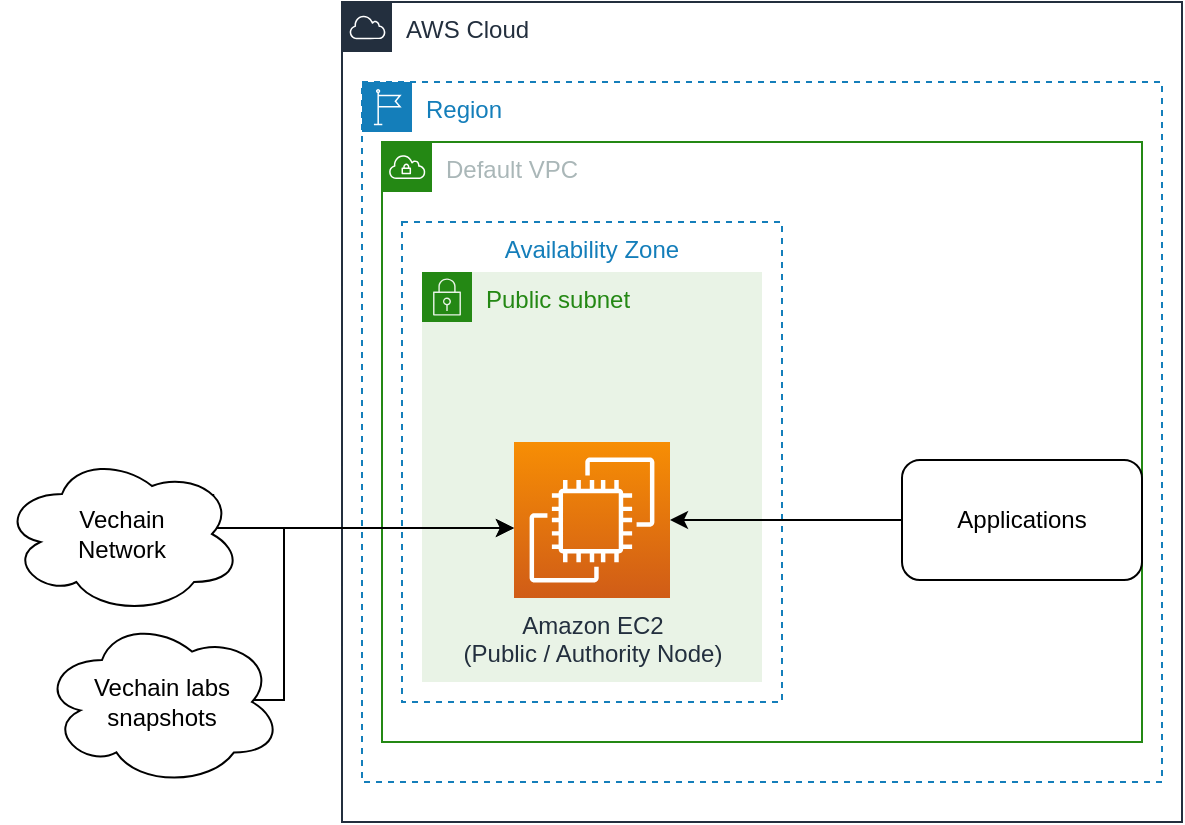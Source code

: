 <mxfile version="28.1.2" pages="3">
  <diagram name="PoC" id="fSXS_aCnG2fy4KnrYW53">
    <mxGraphModel dx="1234" dy="832" grid="1" gridSize="10" guides="1" tooltips="1" connect="1" arrows="1" fold="1" page="1" pageScale="1" pageWidth="1654" pageHeight="2336" math="0" shadow="0">
      <root>
        <mxCell id="vTrSM4ydlcIXEeYQLLQS-0" />
        <mxCell id="vTrSM4ydlcIXEeYQLLQS-1" parent="vTrSM4ydlcIXEeYQLLQS-0" />
        <mxCell id="vTrSM4ydlcIXEeYQLLQS-2" value="AWS Cloud" style="points=[[0,0],[0.25,0],[0.5,0],[0.75,0],[1,0],[1,0.25],[1,0.5],[1,0.75],[1,1],[0.75,1],[0.5,1],[0.25,1],[0,1],[0,0.75],[0,0.5],[0,0.25]];outlineConnect=0;gradientColor=none;html=1;whiteSpace=wrap;fontSize=12;fontStyle=0;container=1;pointerEvents=0;collapsible=0;recursiveResize=0;shape=mxgraph.aws4.group;grIcon=mxgraph.aws4.group_aws_cloud;strokeColor=#232F3E;fillColor=none;verticalAlign=top;align=left;spacingLeft=30;fontColor=#232F3E;dashed=0;" parent="vTrSM4ydlcIXEeYQLLQS-1" vertex="1">
          <mxGeometry x="270" y="230" width="420" height="410" as="geometry" />
        </mxCell>
        <mxCell id="vTrSM4ydlcIXEeYQLLQS-3" value="Region" style="points=[[0,0],[0.25,0],[0.5,0],[0.75,0],[1,0],[1,0.25],[1,0.5],[1,0.75],[1,1],[0.75,1],[0.5,1],[0.25,1],[0,1],[0,0.75],[0,0.5],[0,0.25]];outlineConnect=0;gradientColor=none;html=1;whiteSpace=wrap;fontSize=12;fontStyle=0;container=1;pointerEvents=0;collapsible=0;recursiveResize=0;shape=mxgraph.aws4.group;grIcon=mxgraph.aws4.group_region;strokeColor=#147EBA;fillColor=none;verticalAlign=top;align=left;spacingLeft=30;fontColor=#147EBA;dashed=1;" parent="vTrSM4ydlcIXEeYQLLQS-2" vertex="1">
          <mxGeometry x="10" y="40" width="400" height="350" as="geometry" />
        </mxCell>
        <mxCell id="vTrSM4ydlcIXEeYQLLQS-4" value="Default VPC" style="points=[[0,0],[0.25,0],[0.5,0],[0.75,0],[1,0],[1,0.25],[1,0.5],[1,0.75],[1,1],[0.75,1],[0.5,1],[0.25,1],[0,1],[0,0.75],[0,0.5],[0,0.25]];outlineConnect=0;gradientColor=none;html=1;whiteSpace=wrap;fontSize=12;fontStyle=0;container=1;pointerEvents=0;collapsible=0;recursiveResize=0;shape=mxgraph.aws4.group;grIcon=mxgraph.aws4.group_vpc;strokeColor=#248814;fillColor=none;verticalAlign=top;align=left;spacingLeft=30;fontColor=#AAB7B8;dashed=0;" parent="vTrSM4ydlcIXEeYQLLQS-3" vertex="1">
          <mxGeometry x="10" y="30" width="380" height="300" as="geometry" />
        </mxCell>
        <mxCell id="vTrSM4ydlcIXEeYQLLQS-5" value="Availability Zone" style="fillColor=none;strokeColor=#147EBA;dashed=1;verticalAlign=top;fontStyle=0;fontColor=#147EBA;" parent="vTrSM4ydlcIXEeYQLLQS-4" vertex="1">
          <mxGeometry x="10" y="40" width="190" height="240" as="geometry" />
        </mxCell>
        <mxCell id="vTrSM4ydlcIXEeYQLLQS-6" value="Public subnet" style="points=[[0,0],[0.25,0],[0.5,0],[0.75,0],[1,0],[1,0.25],[1,0.5],[1,0.75],[1,1],[0.75,1],[0.5,1],[0.25,1],[0,1],[0,0.75],[0,0.5],[0,0.25]];outlineConnect=0;gradientColor=none;html=1;whiteSpace=wrap;fontSize=12;fontStyle=0;container=0;pointerEvents=0;collapsible=0;recursiveResize=0;shape=mxgraph.aws4.group;grIcon=mxgraph.aws4.group_security_group;grStroke=0;strokeColor=#248814;fillColor=#E9F3E6;verticalAlign=top;align=left;spacingLeft=30;fontColor=#248814;dashed=0;" parent="vTrSM4ydlcIXEeYQLLQS-4" vertex="1">
          <mxGeometry x="20" y="65" width="170" height="205" as="geometry" />
        </mxCell>
        <mxCell id="vTrSM4ydlcIXEeYQLLQS-7" value="Amazon EC2&lt;br&gt;(Public / Authority Node)" style="sketch=0;points=[[0,0,0],[0.25,0,0],[0.5,0,0],[0.75,0,0],[1,0,0],[0,1,0],[0.25,1,0],[0.5,1,0],[0.75,1,0],[1,1,0],[0,0.25,0],[0,0.5,0],[0,0.75,0],[1,0.25,0],[1,0.5,0],[1,0.75,0]];outlineConnect=0;fontColor=#232F3E;gradientColor=#F78E04;gradientDirection=north;fillColor=#D05C17;strokeColor=#ffffff;dashed=0;verticalLabelPosition=bottom;verticalAlign=top;align=center;html=1;fontSize=12;fontStyle=0;aspect=fixed;shape=mxgraph.aws4.resourceIcon;resIcon=mxgraph.aws4.ec2;" parent="vTrSM4ydlcIXEeYQLLQS-4" vertex="1">
          <mxGeometry x="66" y="150" width="78" height="78" as="geometry" />
        </mxCell>
        <mxCell id="vTrSM4ydlcIXEeYQLLQS-20" value="Applications" style="rounded=1;whiteSpace=wrap;html=1;" parent="vTrSM4ydlcIXEeYQLLQS-4" vertex="1">
          <mxGeometry x="260" y="159" width="120" height="60" as="geometry" />
        </mxCell>
        <mxCell id="vTrSM4ydlcIXEeYQLLQS-19" style="edgeStyle=orthogonalEdgeStyle;rounded=0;orthogonalLoop=1;jettySize=auto;html=1;exitX=0;exitY=0.5;exitDx=0;exitDy=0;fontSize=18;fontColor=#FFFFFF;entryX=1;entryY=0.5;entryDx=0;entryDy=0;entryPerimeter=0;" parent="vTrSM4ydlcIXEeYQLLQS-4" source="vTrSM4ydlcIXEeYQLLQS-20" target="vTrSM4ydlcIXEeYQLLQS-7" edge="1">
          <mxGeometry relative="1" as="geometry">
            <Array as="points">
              <mxPoint x="240" y="189" />
              <mxPoint x="240" y="189" />
            </Array>
            <mxPoint x="388" y="189" as="targetPoint" />
          </mxGeometry>
        </mxCell>
        <mxCell id="vTrSM4ydlcIXEeYQLLQS-21" style="edgeStyle=orthogonalEdgeStyle;rounded=0;orthogonalLoop=1;jettySize=auto;html=1;exitX=0.88;exitY=0.25;exitDx=0;exitDy=0;exitPerimeter=0;fontSize=18;fontColor=#FFFFFF;" parent="vTrSM4ydlcIXEeYQLLQS-1" source="vTrSM4ydlcIXEeYQLLQS-24" target="vTrSM4ydlcIXEeYQLLQS-7" edge="1">
          <mxGeometry relative="1" as="geometry">
            <Array as="points">
              <mxPoint x="206" y="493" />
            </Array>
          </mxGeometry>
        </mxCell>
        <mxCell id="vTrSM4ydlcIXEeYQLLQS-24" value="Vechain&lt;br&gt;Network" style="ellipse;shape=cloud;whiteSpace=wrap;html=1;" parent="vTrSM4ydlcIXEeYQLLQS-1" vertex="1">
          <mxGeometry x="100" y="456" width="120" height="80" as="geometry" />
        </mxCell>
        <mxCell id="75OE3_FglafTVs6SNngz-4" style="edgeStyle=orthogonalEdgeStyle;rounded=0;orthogonalLoop=1;jettySize=auto;html=1;exitX=0.875;exitY=0.5;exitDx=0;exitDy=0;exitPerimeter=0;" edge="1" parent="vTrSM4ydlcIXEeYQLLQS-1">
          <mxGeometry relative="1" as="geometry">
            <mxPoint x="356" y="493" as="targetPoint" />
            <mxPoint x="225" y="579" as="sourcePoint" />
            <Array as="points">
              <mxPoint x="241" y="579" />
              <mxPoint x="241" y="493" />
            </Array>
          </mxGeometry>
        </mxCell>
        <mxCell id="75OE3_FglafTVs6SNngz-0" value="Vechain labs snapshots" style="ellipse;shape=cloud;whiteSpace=wrap;html=1;" vertex="1" parent="vTrSM4ydlcIXEeYQLLQS-1">
          <mxGeometry x="120" y="538" width="120" height="84" as="geometry" />
        </mxCell>
      </root>
    </mxGraphModel>
  </diagram>
  <diagram name="Small Production" id="vZe18tGGqd19In-fdr_9">
    <mxGraphModel dx="1306" dy="894" grid="1" gridSize="10" guides="1" tooltips="1" connect="1" arrows="1" fold="1" page="1" pageScale="1" pageWidth="1654" pageHeight="2336" math="0" shadow="0">
      <root>
        <mxCell id="0" />
        <mxCell id="1" parent="0" />
        <mxCell id="Ge5zIYiI3NynV6rTXDof-1" value="AWS Cloud" style="points=[[0,0],[0.25,0],[0.5,0],[0.75,0],[1,0],[1,0.25],[1,0.5],[1,0.75],[1,1],[0.75,1],[0.5,1],[0.25,1],[0,1],[0,0.75],[0,0.5],[0,0.25]];outlineConnect=0;gradientColor=none;html=1;whiteSpace=wrap;fontSize=12;fontStyle=0;container=1;pointerEvents=0;collapsible=0;recursiveResize=0;shape=mxgraph.aws4.group;grIcon=mxgraph.aws4.group_aws_cloud;strokeColor=#232F3E;fillColor=none;verticalAlign=top;align=left;spacingLeft=30;fontColor=#232F3E;dashed=0;" parent="1" vertex="1">
          <mxGeometry x="270" y="230" width="930" height="630" as="geometry" />
        </mxCell>
        <mxCell id="Ge5zIYiI3NynV6rTXDof-2" value="Region" style="points=[[0,0],[0.25,0],[0.5,0],[0.75,0],[1,0],[1,0.25],[1,0.5],[1,0.75],[1,1],[0.75,1],[0.5,1],[0.25,1],[0,1],[0,0.75],[0,0.5],[0,0.25]];outlineConnect=0;gradientColor=none;html=1;whiteSpace=wrap;fontSize=12;fontStyle=0;container=1;pointerEvents=0;collapsible=0;recursiveResize=0;shape=mxgraph.aws4.group;grIcon=mxgraph.aws4.group_region;strokeColor=#147EBA;fillColor=none;verticalAlign=top;align=left;spacingLeft=30;fontColor=#147EBA;dashed=1;" parent="Ge5zIYiI3NynV6rTXDof-1" vertex="1">
          <mxGeometry x="10" y="40" width="910" height="580" as="geometry" />
        </mxCell>
        <mxCell id="CVayiRELidXFEp9TWZML-1" value="Default VPC" style="points=[[0,0],[0.25,0],[0.5,0],[0.75,0],[1,0],[1,0.25],[1,0.5],[1,0.75],[1,1],[0.75,1],[0.5,1],[0.25,1],[0,1],[0,0.75],[0,0.5],[0,0.25]];outlineConnect=0;gradientColor=none;html=1;whiteSpace=wrap;fontSize=12;fontStyle=0;container=1;pointerEvents=0;collapsible=0;recursiveResize=0;shape=mxgraph.aws4.group;grIcon=mxgraph.aws4.group_vpc;strokeColor=#248814;fillColor=none;verticalAlign=top;align=left;spacingLeft=30;fontColor=#AAB7B8;dashed=0;" parent="Ge5zIYiI3NynV6rTXDof-2" vertex="1">
          <mxGeometry x="10" y="30" width="890" height="540" as="geometry" />
        </mxCell>
        <mxCell id="Ge5zIYiI3NynV6rTXDof-4" value="Availability Zone" style="fillColor=none;strokeColor=#147EBA;dashed=1;verticalAlign=top;fontStyle=0;fontColor=#147EBA;" parent="CVayiRELidXFEp9TWZML-1" vertex="1">
          <mxGeometry x="120" y="20" width="390" height="240" as="geometry" />
        </mxCell>
        <mxCell id="CVayiRELidXFEp9TWZML-2" value="Public subnet" style="points=[[0,0],[0.25,0],[0.5,0],[0.75,0],[1,0],[1,0.25],[1,0.5],[1,0.75],[1,1],[0.75,1],[0.5,1],[0.25,1],[0,1],[0,0.75],[0,0.5],[0,0.25]];outlineConnect=0;gradientColor=none;html=1;whiteSpace=wrap;fontSize=12;fontStyle=0;container=0;pointerEvents=0;collapsible=0;recursiveResize=0;shape=mxgraph.aws4.group;grIcon=mxgraph.aws4.group_security_group;grStroke=0;strokeColor=#248814;fillColor=#E9F3E6;verticalAlign=top;align=left;spacingLeft=30;fontColor=#248814;dashed=0;" parent="CVayiRELidXFEp9TWZML-1" vertex="1">
          <mxGeometry x="130" y="45" width="370" height="205" as="geometry" />
        </mxCell>
        <mxCell id="CVayiRELidXFEp9TWZML-5" value="Amazon EC2&lt;br&gt;(RPC Node 1)" style="sketch=0;points=[[0,0,0],[0.25,0,0],[0.5,0,0],[0.75,0,0],[1,0,0],[0,1,0],[0.25,1,0],[0.5,1,0],[0.75,1,0],[1,1,0],[0,0.25,0],[0,0.5,0],[0,0.75,0],[1,0.25,0],[1,0.5,0],[1,0.75,0]];outlineConnect=0;fontColor=#232F3E;gradientColor=#F78E04;gradientDirection=north;fillColor=#D05C17;strokeColor=#ffffff;dashed=0;verticalLabelPosition=bottom;verticalAlign=top;align=center;html=1;fontSize=12;fontStyle=0;aspect=fixed;shape=mxgraph.aws4.resourceIcon;resIcon=mxgraph.aws4.ec2;" parent="CVayiRELidXFEp9TWZML-1" vertex="1">
          <mxGeometry x="176" y="130" width="78" height="78" as="geometry" />
        </mxCell>
        <mxCell id="CVayiRELidXFEp9TWZML-9" value="Availability Zone" style="fillColor=none;strokeColor=#147EBA;dashed=1;verticalAlign=top;fontStyle=0;fontColor=#147EBA;" parent="CVayiRELidXFEp9TWZML-1" vertex="1">
          <mxGeometry x="120" y="300" width="390" height="200" as="geometry" />
        </mxCell>
        <mxCell id="CVayiRELidXFEp9TWZML-10" value="Public subnet" style="points=[[0,0],[0.25,0],[0.5,0],[0.75,0],[1,0],[1,0.25],[1,0.5],[1,0.75],[1,1],[0.75,1],[0.5,1],[0.25,1],[0,1],[0,0.75],[0,0.5],[0,0.25]];outlineConnect=0;gradientColor=none;html=1;whiteSpace=wrap;fontSize=12;fontStyle=0;container=1;pointerEvents=0;collapsible=0;recursiveResize=0;shape=mxgraph.aws4.group;grIcon=mxgraph.aws4.group_security_group;grStroke=0;strokeColor=#248814;fillColor=#E9F3E6;verticalAlign=top;align=left;spacingLeft=30;fontColor=#248814;dashed=0;" parent="CVayiRELidXFEp9TWZML-1" vertex="1">
          <mxGeometry x="130" y="320" width="370" height="170" as="geometry" />
        </mxCell>
        <mxCell id="CVayiRELidXFEp9TWZML-12" value="Amazon EC2&lt;br&gt;(RPC Node 2)" style="sketch=0;points=[[0,0,0],[0.25,0,0],[0.5,0,0],[0.75,0,0],[1,0,0],[0,1,0],[0.25,1,0],[0.5,1,0],[0.75,1,0],[1,1,0],[0,0.25,0],[0,0.5,0],[0,0.75,0],[1,0.25,0],[1,0.5,0],[1,0.75,0]];outlineConnect=0;fontColor=#232F3E;gradientColor=#F78E04;gradientDirection=north;fillColor=#D05C17;strokeColor=#ffffff;dashed=0;verticalLabelPosition=bottom;verticalAlign=top;align=center;html=1;fontSize=12;fontStyle=0;aspect=fixed;shape=mxgraph.aws4.resourceIcon;resIcon=mxgraph.aws4.ec2;" parent="CVayiRELidXFEp9TWZML-1" vertex="1">
          <mxGeometry x="180" y="360" width="78" height="78" as="geometry" />
        </mxCell>
        <mxCell id="CVayiRELidXFEp9TWZML-8" value="Auto Scaling group" style="points=[[0,0],[0.25,0],[0.5,0],[0.75,0],[1,0],[1,0.25],[1,0.5],[1,0.75],[1,1],[0.75,1],[0.5,1],[0.25,1],[0,1],[0,0.75],[0,0.5],[0,0.25]];outlineConnect=0;gradientColor=none;html=1;whiteSpace=wrap;fontSize=12;fontStyle=0;container=0;pointerEvents=0;collapsible=0;recursiveResize=0;shape=mxgraph.aws4.groupCenter;grIcon=mxgraph.aws4.group_auto_scaling_group;grStroke=1;strokeColor=#D86613;fillColor=none;verticalAlign=top;align=center;fontColor=#D86613;dashed=1;spacingTop=25;" parent="CVayiRELidXFEp9TWZML-1" vertex="1">
          <mxGeometry x="140" y="80" width="150" height="400" as="geometry" />
        </mxCell>
        <mxCell id="CVayiRELidXFEp9TWZML-47" value="" style="edgeStyle=orthogonalEdgeStyle;rounded=0;orthogonalLoop=1;jettySize=auto;html=1;fontSize=18;fontColor=#FFFFFF;entryX=1;entryY=0.5;entryDx=0;entryDy=0;entryPerimeter=0;" parent="CVayiRELidXFEp9TWZML-1" source="CVayiRELidXFEp9TWZML-34" target="CVayiRELidXFEp9TWZML-12" edge="1">
          <mxGeometry relative="1" as="geometry">
            <mxPoint x="380" y="169" as="targetPoint" />
            <Array as="points">
              <mxPoint x="330" y="169" />
              <mxPoint x="330" y="399" />
            </Array>
          </mxGeometry>
        </mxCell>
        <mxCell id="CVayiRELidXFEp9TWZML-49" value="" style="edgeStyle=orthogonalEdgeStyle;rounded=0;orthogonalLoop=1;jettySize=auto;html=1;fontSize=18;fontColor=#FFFFFF;" parent="CVayiRELidXFEp9TWZML-1" source="CVayiRELidXFEp9TWZML-34" target="CVayiRELidXFEp9TWZML-5" edge="1">
          <mxGeometry relative="1" as="geometry">
            <mxPoint x="499" y="49.999" as="targetPoint" />
          </mxGeometry>
        </mxCell>
        <mxCell id="CVayiRELidXFEp9TWZML-34" value="Application Load&lt;br&gt;Balancer&amp;nbsp;" style="sketch=0;outlineConnect=0;fontColor=#232F3E;gradientColor=none;fillColor=#4D27AA;strokeColor=none;dashed=0;verticalLabelPosition=bottom;verticalAlign=top;align=center;html=1;fontSize=12;fontStyle=0;aspect=fixed;pointerEvents=1;shape=mxgraph.aws4.application_load_balancer;" parent="CVayiRELidXFEp9TWZML-1" vertex="1">
          <mxGeometry x="590" y="130" width="78" height="78" as="geometry" />
        </mxCell>
        <mxCell id="CVayiRELidXFEp9TWZML-51" value="&lt;b&gt;&lt;font color=&quot;#ffffff&quot; style=&quot;font-size: 18px;&quot;&gt;3&lt;/font&gt;&lt;/b&gt;" style="ellipse;whiteSpace=wrap;html=1;aspect=fixed;fillColor=#FF9933;strokeColor=none;" parent="CVayiRELidXFEp9TWZML-1" vertex="1">
          <mxGeometry x="430" y="230" width="40" height="40" as="geometry" />
        </mxCell>
        <mxCell id="XfCvnqFWfbkaWjJL51KS-6" value="" style="edgeStyle=orthogonalEdgeStyle;rounded=0;orthogonalLoop=1;jettySize=auto;html=1;entryX=0;entryY=0.5;entryDx=0;entryDy=0;entryPerimeter=0;" parent="CVayiRELidXFEp9TWZML-1" source="XfCvnqFWfbkaWjJL51KS-4" target="CVayiRELidXFEp9TWZML-5" edge="1">
          <mxGeometry relative="1" as="geometry">
            <Array as="points">
              <mxPoint x="160" y="281" />
              <mxPoint x="160" y="169" />
            </Array>
          </mxGeometry>
        </mxCell>
        <mxCell id="XfCvnqFWfbkaWjJL51KS-7" value="" style="edgeStyle=orthogonalEdgeStyle;rounded=0;orthogonalLoop=1;jettySize=auto;html=1;entryX=0;entryY=0.5;entryDx=0;entryDy=0;entryPerimeter=0;" parent="CVayiRELidXFEp9TWZML-1" source="XfCvnqFWfbkaWjJL51KS-4" target="CVayiRELidXFEp9TWZML-12" edge="1">
          <mxGeometry relative="1" as="geometry">
            <Array as="points">
              <mxPoint x="160" y="281" />
              <mxPoint x="160" y="399" />
            </Array>
          </mxGeometry>
        </mxCell>
        <mxCell id="XfCvnqFWfbkaWjJL51KS-8" value="" style="edgeStyle=orthogonalEdgeStyle;rounded=0;orthogonalLoop=1;jettySize=auto;html=1;entryX=0;entryY=0.5;entryDx=0;entryDy=0;entryPerimeter=0;" parent="CVayiRELidXFEp9TWZML-1" source="XfCvnqFWfbkaWjJL51KS-4" target="CVayiRELidXFEp9TWZML-7" edge="1">
          <mxGeometry relative="1" as="geometry">
            <Array as="points">
              <mxPoint x="59" y="520" />
              <mxPoint x="380" y="520" />
              <mxPoint x="380" y="400" />
            </Array>
          </mxGeometry>
        </mxCell>
        <mxCell id="XfCvnqFWfbkaWjJL51KS-4" value="Internet Gateway" style="sketch=0;outlineConnect=0;fontColor=#232F3E;gradientColor=none;fillColor=#4D27AA;strokeColor=none;dashed=0;verticalLabelPosition=bottom;verticalAlign=top;align=center;html=1;fontSize=12;fontStyle=0;aspect=fixed;pointerEvents=1;shape=mxgraph.aws4.internet_gateway;" parent="CVayiRELidXFEp9TWZML-1" vertex="1">
          <mxGeometry x="20" y="242" width="78" height="78" as="geometry" />
        </mxCell>
        <mxCell id="CVayiRELidXFEp9TWZML-7" value="Amazon EC2&lt;br&gt;(Sync Node)" style="sketch=0;points=[[0,0,0],[0.25,0,0],[0.5,0,0],[0.75,0,0],[1,0,0],[0,1,0],[0.25,1,0],[0.5,1,0],[0.75,1,0],[1,1,0],[0,0.25,0],[0,0.5,0],[0,0.75,0],[1,0.25,0],[1,0.5,0],[1,0.75,0]];outlineConnect=0;fontColor=#232F3E;gradientColor=#F78E04;gradientDirection=north;fillColor=#D05C17;strokeColor=#ffffff;dashed=0;verticalLabelPosition=bottom;verticalAlign=top;align=center;html=1;fontSize=12;fontStyle=0;aspect=fixed;shape=mxgraph.aws4.resourceIcon;resIcon=mxgraph.aws4.ec2;" parent="CVayiRELidXFEp9TWZML-1" vertex="1">
          <mxGeometry x="400" y="360" width="78" height="78" as="geometry" />
        </mxCell>
        <mxCell id="CVayiRELidXFEp9TWZML-50" value="&lt;b&gt;&lt;font color=&quot;#ffffff&quot; style=&quot;font-size: 18px;&quot;&gt;2&lt;/font&gt;&lt;/b&gt;" style="ellipse;whiteSpace=wrap;html=1;aspect=fixed;fillColor=#FF9933;strokeColor=none;" parent="CVayiRELidXFEp9TWZML-1" vertex="1">
          <mxGeometry x="520" y="349" width="40" height="40" as="geometry" />
        </mxCell>
        <mxCell id="XfCvnqFWfbkaWjJL51KS-10" style="edgeStyle=orthogonalEdgeStyle;rounded=0;orthogonalLoop=1;jettySize=auto;html=1;entryX=1;entryY=0.75;entryDx=0;entryDy=0;entryPerimeter=0;dashed=1;strokeWidth=2;" parent="CVayiRELidXFEp9TWZML-1" source="mgMY13KYTIkaxyDkHCI5-1" target="CVayiRELidXFEp9TWZML-5" edge="1">
          <mxGeometry relative="1" as="geometry">
            <Array as="points">
              <mxPoint x="370" y="281" />
              <mxPoint x="370" y="189" />
            </Array>
          </mxGeometry>
        </mxCell>
        <mxCell id="XfCvnqFWfbkaWjJL51KS-1" value="Amazon S3 Bucket&lt;br&gt;(Node Data Snapshot)" style="sketch=0;points=[[0,0,0],[0.25,0,0],[0.5,0,0],[0.75,0,0],[1,0,0],[0,1,0],[0.25,1,0],[0.5,1,0],[0.75,1,0],[1,1,0],[0,0.25,0],[0,0.5,0],[0,0.75,0],[1,0.25,0],[1,0.5,0],[1,0.75,0]];outlineConnect=0;fontColor=#232F3E;gradientColor=#60A337;gradientDirection=north;fillColor=#277116;strokeColor=#ffffff;dashed=0;verticalLabelPosition=bottom;verticalAlign=top;align=center;html=1;fontSize=12;fontStyle=0;aspect=fixed;shape=mxgraph.aws4.resourceIcon;resIcon=mxgraph.aws4.s3;" parent="CVayiRELidXFEp9TWZML-1" vertex="1">
          <mxGeometry x="770" y="361" width="78" height="78" as="geometry" />
        </mxCell>
        <mxCell id="XfCvnqFWfbkaWjJL51KS-2" style="edgeStyle=orthogonalEdgeStyle;rounded=0;orthogonalLoop=1;jettySize=auto;html=1;exitX=1;exitY=0.5;exitDx=0;exitDy=0;exitPerimeter=0;dashed=1;strokeWidth=2;" parent="CVayiRELidXFEp9TWZML-1" source="CVayiRELidXFEp9TWZML-7" target="mgMY13KYTIkaxyDkHCI5-1" edge="1">
          <mxGeometry relative="1" as="geometry" />
        </mxCell>
        <mxCell id="CVayiRELidXFEp9TWZML-33" value="&lt;b&gt;&lt;font color=&quot;#ffffff&quot; style=&quot;font-size: 18px;&quot;&gt;1&lt;/font&gt;&lt;/b&gt;" style="ellipse;whiteSpace=wrap;html=1;aspect=fixed;fillColor=#FF9933;strokeColor=none;" parent="CVayiRELidXFEp9TWZML-1" vertex="1">
          <mxGeometry x="39" y="190" width="40" height="40" as="geometry" />
        </mxCell>
        <mxCell id="CVayiRELidXFEp9TWZML-25" value="Applications" style="rounded=1;whiteSpace=wrap;html=1;" parent="CVayiRELidXFEp9TWZML-1" vertex="1">
          <mxGeometry x="760" y="80" width="120" height="60" as="geometry" />
        </mxCell>
        <mxCell id="CVayiRELidXFEp9TWZML-36" value="Smart Contract&lt;br&gt;Development Tools" style="rounded=1;whiteSpace=wrap;html=1;" parent="CVayiRELidXFEp9TWZML-1" vertex="1">
          <mxGeometry x="760" y="190" width="120" height="60" as="geometry" />
        </mxCell>
        <mxCell id="CVayiRELidXFEp9TWZML-52" value="&lt;b&gt;&lt;font color=&quot;#ffffff&quot; style=&quot;font-size: 18px;&quot;&gt;4&lt;/font&gt;&lt;/b&gt;" style="ellipse;whiteSpace=wrap;html=1;aspect=fixed;fillColor=#FF9933;strokeColor=none;" parent="CVayiRELidXFEp9TWZML-1" vertex="1">
          <mxGeometry x="690" y="120" width="40" height="40" as="geometry" />
        </mxCell>
        <mxCell id="CVayiRELidXFEp9TWZML-35" style="edgeStyle=orthogonalEdgeStyle;rounded=0;orthogonalLoop=1;jettySize=auto;html=1;exitX=0;exitY=0.5;exitDx=0;exitDy=0;fontSize=18;fontColor=#FFFFFF;" parent="CVayiRELidXFEp9TWZML-1" source="CVayiRELidXFEp9TWZML-25" target="CVayiRELidXFEp9TWZML-34" edge="1">
          <mxGeometry relative="1" as="geometry">
            <Array as="points">
              <mxPoint x="740" y="110" />
              <mxPoint x="740" y="169" />
            </Array>
          </mxGeometry>
        </mxCell>
        <mxCell id="CVayiRELidXFEp9TWZML-37" style="edgeStyle=orthogonalEdgeStyle;rounded=0;orthogonalLoop=1;jettySize=auto;html=1;exitX=0;exitY=0.5;exitDx=0;exitDy=0;fontSize=18;fontColor=#FFFFFF;" parent="CVayiRELidXFEp9TWZML-1" source="CVayiRELidXFEp9TWZML-36" target="CVayiRELidXFEp9TWZML-34" edge="1">
          <mxGeometry relative="1" as="geometry">
            <Array as="points">
              <mxPoint x="740" y="220" />
              <mxPoint x="740" y="169" />
            </Array>
          </mxGeometry>
        </mxCell>
        <mxCell id="mgMY13KYTIkaxyDkHCI5-4" value="" style="edgeStyle=orthogonalEdgeStyle;rounded=0;orthogonalLoop=1;jettySize=auto;html=1;entryX=1;entryY=0.25;entryDx=0;entryDy=0;entryPerimeter=0;dashed=1;strokeWidth=2;" edge="1" parent="CVayiRELidXFEp9TWZML-1" source="mgMY13KYTIkaxyDkHCI5-1" target="CVayiRELidXFEp9TWZML-12">
          <mxGeometry relative="1" as="geometry">
            <Array as="points">
              <mxPoint x="638" y="280" />
              <mxPoint x="370" y="280" />
              <mxPoint x="370" y="380" />
            </Array>
          </mxGeometry>
        </mxCell>
        <mxCell id="mgMY13KYTIkaxyDkHCI5-5" value="" style="edgeStyle=orthogonalEdgeStyle;rounded=0;orthogonalLoop=1;jettySize=auto;html=1;dashed=1;strokeWidth=2;startArrow=classic;startFill=1;" edge="1" parent="CVayiRELidXFEp9TWZML-1" source="mgMY13KYTIkaxyDkHCI5-1" target="XfCvnqFWfbkaWjJL51KS-1">
          <mxGeometry relative="1" as="geometry" />
        </mxCell>
        <mxCell id="mgMY13KYTIkaxyDkHCI5-1" value="" style="sketch=0;outlineConnect=0;fontColor=#232F3E;gradientColor=none;fillColor=#4D27AA;strokeColor=none;dashed=0;verticalLabelPosition=bottom;verticalAlign=top;align=center;html=1;fontSize=12;fontStyle=0;aspect=fixed;pointerEvents=1;shape=mxgraph.aws4.endpoint;" vertex="1" parent="CVayiRELidXFEp9TWZML-1">
          <mxGeometry x="608" y="369" width="60" height="60" as="geometry" />
        </mxCell>
        <mxCell id="mgMY13KYTIkaxyDkHCI5-3" value="VPC Endpoint" style="text;html=1;strokeColor=none;fillColor=none;align=center;verticalAlign=middle;whiteSpace=wrap;rounded=0;" vertex="1" parent="CVayiRELidXFEp9TWZML-1">
          <mxGeometry x="608" y="438" width="60" height="30" as="geometry" />
        </mxCell>
        <mxCell id="XfCvnqFWfbkaWjJL51KS-5" style="edgeStyle=orthogonalEdgeStyle;rounded=0;orthogonalLoop=1;jettySize=auto;html=1;exitX=0.875;exitY=0.5;exitDx=0;exitDy=0;exitPerimeter=0;" parent="1" source="CVayiRELidXFEp9TWZML-26" target="XfCvnqFWfbkaWjJL51KS-4" edge="1">
          <mxGeometry relative="1" as="geometry" />
        </mxCell>
        <mxCell id="CVayiRELidXFEp9TWZML-26" value="Ethereum&lt;br&gt;Network" style="ellipse;shape=cloud;whiteSpace=wrap;html=1;" parent="1" vertex="1">
          <mxGeometry x="70" y="520.5" width="160" height="121" as="geometry" />
        </mxCell>
      </root>
    </mxGraphModel>
  </diagram>
  <diagram name="Large Production" id="iTve4dh5wfLRinsIEfJ3">
    <mxGraphModel dx="1306" dy="894" grid="1" gridSize="10" guides="1" tooltips="1" connect="1" arrows="1" fold="1" page="1" pageScale="1" pageWidth="1654" pageHeight="2336" math="0" shadow="0">
      <root>
        <mxCell id="kPjp37Ba6q5vGIwWxMdt-0" />
        <mxCell id="kPjp37Ba6q5vGIwWxMdt-1" parent="kPjp37Ba6q5vGIwWxMdt-0" />
        <mxCell id="kPjp37Ba6q5vGIwWxMdt-9" value="Public subnet" style="points=[[0,0],[0.25,0],[0.5,0],[0.75,0],[1,0],[1,0.25],[1,0.5],[1,0.75],[1,1],[0.75,1],[0.5,1],[0.25,1],[0,1],[0,0.75],[0,0.5],[0,0.25]];outlineConnect=0;gradientColor=none;html=1;whiteSpace=wrap;fontSize=12;fontStyle=0;container=1;pointerEvents=0;collapsible=0;recursiveResize=0;shape=mxgraph.aws4.group;grIcon=mxgraph.aws4.group_security_group;grStroke=0;strokeColor=#248814;fillColor=#E9F3E6;verticalAlign=top;align=left;spacingLeft=30;fontColor=#248814;dashed=0;" parent="kPjp37Ba6q5vGIwWxMdt-1" vertex="1">
          <mxGeometry x="160" y="640" width="831" height="170" as="geometry" />
        </mxCell>
        <mxCell id="kPjp37Ba6q5vGIwWxMdt-10" value="Amazon EC2&lt;br&gt;(Sync Node)" style="sketch=0;points=[[0,0,0],[0.25,0,0],[0.5,0,0],[0.75,0,0],[1,0,0],[0,1,0],[0.25,1,0],[0.5,1,0],[0.75,1,0],[1,1,0],[0,0.25,0],[0,0.5,0],[0,0.75,0],[1,0.25,0],[1,0.5,0],[1,0.75,0]];outlineConnect=0;fontColor=#232F3E;gradientColor=#F78E04;gradientDirection=north;fillColor=#D05C17;strokeColor=#ffffff;dashed=0;verticalLabelPosition=bottom;verticalAlign=top;align=center;html=1;fontSize=12;fontStyle=0;aspect=fixed;shape=mxgraph.aws4.resourceIcon;resIcon=mxgraph.aws4.ec2;" parent="kPjp37Ba6q5vGIwWxMdt-9" vertex="1">
          <mxGeometry x="470" y="50" width="46" height="46" as="geometry" />
        </mxCell>
        <mxCell id="kPjp37Ba6q5vGIwWxMdt-2" value="AWS Cloud" style="points=[[0,0],[0.25,0],[0.5,0],[0.75,0],[1,0],[1,0.25],[1,0.5],[1,0.75],[1,1],[0.75,1],[0.5,1],[0.25,1],[0,1],[0,0.75],[0,0.5],[0,0.25]];outlineConnect=0;gradientColor=none;html=1;whiteSpace=wrap;fontSize=12;fontStyle=0;container=1;pointerEvents=0;collapsible=0;recursiveResize=0;shape=mxgraph.aws4.group;grIcon=mxgraph.aws4.group_aws_cloud;strokeColor=#232F3E;fillColor=none;verticalAlign=top;align=left;spacingLeft=30;fontColor=#232F3E;dashed=0;" parent="kPjp37Ba6q5vGIwWxMdt-1" vertex="1">
          <mxGeometry x="120" y="230" width="930" height="620" as="geometry" />
        </mxCell>
        <mxCell id="kPjp37Ba6q5vGIwWxMdt-3" value="Region" style="points=[[0,0],[0.25,0],[0.5,0],[0.75,0],[1,0],[1,0.25],[1,0.5],[1,0.75],[1,1],[0.75,1],[0.5,1],[0.25,1],[0,1],[0,0.75],[0,0.5],[0,0.25]];outlineConnect=0;gradientColor=none;html=1;whiteSpace=wrap;fontSize=12;fontStyle=0;container=1;pointerEvents=0;collapsible=0;recursiveResize=0;shape=mxgraph.aws4.group;grIcon=mxgraph.aws4.group_region;strokeColor=#147EBA;fillColor=none;verticalAlign=top;align=left;spacingLeft=30;fontColor=#147EBA;dashed=1;" parent="kPjp37Ba6q5vGIwWxMdt-2" vertex="1">
          <mxGeometry x="10" y="40" width="909" height="570" as="geometry" />
        </mxCell>
        <mxCell id="1U_UcgCnPSTyndIsVM09-28" style="edgeStyle=orthogonalEdgeStyle;curved=1;orthogonalLoop=1;jettySize=auto;html=1;" parent="kPjp37Ba6q5vGIwWxMdt-1" source="kPjp37Ba6q5vGIwWxMdt-20" target="1U_UcgCnPSTyndIsVM09-11" edge="1">
          <mxGeometry relative="1" as="geometry" />
        </mxCell>
        <mxCell id="1U_UcgCnPSTyndIsVM09-29" value="WRITES" style="edgeLabel;html=1;align=center;verticalAlign=middle;resizable=0;points=[];" parent="1U_UcgCnPSTyndIsVM09-28" vertex="1" connectable="0">
          <mxGeometry x="-0.495" y="25" relative="1" as="geometry">
            <mxPoint as="offset" />
          </mxGeometry>
        </mxCell>
        <mxCell id="1U_UcgCnPSTyndIsVM09-30" style="edgeStyle=orthogonalEdgeStyle;curved=1;orthogonalLoop=1;jettySize=auto;html=1;exitX=0;exitY=0.5;exitDx=0;exitDy=0;" parent="kPjp37Ba6q5vGIwWxMdt-1" source="kPjp37Ba6q5vGIwWxMdt-20" target="1U_UcgCnPSTyndIsVM09-26" edge="1">
          <mxGeometry relative="1" as="geometry" />
        </mxCell>
        <mxCell id="1U_UcgCnPSTyndIsVM09-31" value="READS" style="edgeLabel;html=1;align=center;verticalAlign=middle;resizable=0;points=[];" parent="1U_UcgCnPSTyndIsVM09-30" vertex="1" connectable="0">
          <mxGeometry x="-0.624" y="-19" relative="1" as="geometry">
            <mxPoint as="offset" />
          </mxGeometry>
        </mxCell>
        <mxCell id="kPjp37Ba6q5vGIwWxMdt-20" value="Applications/ Smart Contract Development Tools" style="rounded=1;whiteSpace=wrap;html=1;" parent="kPjp37Ba6q5vGIwWxMdt-1" vertex="1">
          <mxGeometry x="490" y="910" width="120" height="60" as="geometry" />
        </mxCell>
        <mxCell id="kPjp37Ba6q5vGIwWxMdt-4" value="VPC" style="points=[[0,0],[0.25,0],[0.5,0],[0.75,0],[1,0],[1,0.25],[1,0.5],[1,0.75],[1,1],[0.75,1],[0.5,1],[0.25,1],[0,1],[0,0.75],[0,0.5],[0,0.25]];outlineConnect=0;gradientColor=none;html=1;whiteSpace=wrap;fontSize=12;fontStyle=0;container=1;pointerEvents=0;collapsible=0;recursiveResize=0;shape=mxgraph.aws4.group;grIcon=mxgraph.aws4.group_vpc;strokeColor=#248814;fillColor=none;verticalAlign=top;align=left;spacingLeft=30;fontColor=#AAB7B8;dashed=0;" parent="kPjp37Ba6q5vGIwWxMdt-1" vertex="1">
          <mxGeometry x="140" y="300" width="886" height="530" as="geometry" />
        </mxCell>
        <mxCell id="1U_UcgCnPSTyndIsVM09-22" value="ALB" style="sketch=0;outlineConnect=0;fontColor=#232F3E;gradientColor=none;fillColor=#4D27AA;strokeColor=none;dashed=0;verticalLabelPosition=bottom;verticalAlign=top;align=center;html=1;fontSize=12;fontStyle=1;aspect=fixed;pointerEvents=1;shape=mxgraph.aws4.application_load_balancer;labelPosition=center;" parent="kPjp37Ba6q5vGIwWxMdt-4" vertex="1">
          <mxGeometry x="260" y="282" width="38" height="38" as="geometry" />
        </mxCell>
        <mxCell id="1U_UcgCnPSTyndIsVM09-11" value="Write ALB" style="sketch=0;outlineConnect=0;fontColor=#232F3E;gradientColor=none;fillColor=#4D27AA;strokeColor=none;dashed=0;verticalLabelPosition=bottom;verticalAlign=top;align=center;html=1;fontSize=12;fontStyle=1;aspect=fixed;pointerEvents=1;shape=mxgraph.aws4.application_load_balancer;labelPosition=center;" parent="kPjp37Ba6q5vGIwWxMdt-4" vertex="1">
          <mxGeometry x="751" y="277.5" width="44.5" height="44.5" as="geometry" />
        </mxCell>
        <mxCell id="1U_UcgCnPSTyndIsVM09-26" value="Read ALB" style="sketch=0;outlineConnect=0;fontColor=#232F3E;gradientColor=none;fillColor=#4D27AA;strokeColor=none;dashed=0;verticalLabelPosition=bottom;verticalAlign=top;align=center;html=1;fontSize=12;fontStyle=1;aspect=fixed;pointerEvents=1;shape=mxgraph.aws4.application_load_balancer;labelPosition=center;" parent="kPjp37Ba6q5vGIwWxMdt-4" vertex="1">
          <mxGeometry x="40" y="280.75" width="38" height="38" as="geometry" />
        </mxCell>
        <mxCell id="kPjp37Ba6q5vGIwWxMdt-5" value="Availability Zone" style="fillColor=none;strokeColor=#147EBA;dashed=1;verticalAlign=top;fontStyle=0;fontColor=#147EBA;" parent="kPjp37Ba6q5vGIwWxMdt-1" vertex="1">
          <mxGeometry x="150" y="340" width="861" height="240" as="geometry" />
        </mxCell>
        <mxCell id="kPjp37Ba6q5vGIwWxMdt-6" value="Public subnet" style="points=[[0,0],[0.25,0],[0.5,0],[0.75,0],[1,0],[1,0.25],[1,0.5],[1,0.75],[1,1],[0.75,1],[0.5,1],[0.25,1],[0,1],[0,0.75],[0,0.5],[0,0.25]];outlineConnect=0;gradientColor=none;html=1;whiteSpace=wrap;fontSize=12;fontStyle=0;container=0;pointerEvents=0;collapsible=0;recursiveResize=0;shape=mxgraph.aws4.group;grIcon=mxgraph.aws4.group_security_group;grStroke=0;strokeColor=#248814;fillColor=#E9F3E6;verticalAlign=top;align=left;spacingLeft=30;fontColor=#248814;dashed=0;" parent="kPjp37Ba6q5vGIwWxMdt-1" vertex="1">
          <mxGeometry x="160" y="365" width="831" height="205" as="geometry" />
        </mxCell>
        <mxCell id="kPjp37Ba6q5vGIwWxMdt-8" value="Availability Zone" style="fillColor=none;strokeColor=#147EBA;dashed=1;verticalAlign=top;fontStyle=0;fontColor=#147EBA;" parent="kPjp37Ba6q5vGIwWxMdt-1" vertex="1">
          <mxGeometry x="150" y="620" width="861" height="200" as="geometry" />
        </mxCell>
        <mxCell id="1U_UcgCnPSTyndIsVM09-8" value="RPC Write Node" style="sketch=0;points=[[0,0,0],[0.25,0,0],[0.5,0,0],[0.75,0,0],[1,0,0],[0,1,0],[0.25,1,0],[0.5,1,0],[0.75,1,0],[1,1,0],[0,0.25,0],[0,0.5,0],[0,0.75,0],[1,0.25,0],[1,0.5,0],[1,0.75,0]];outlineConnect=0;fontColor=#232F3E;gradientColor=#F78E04;gradientDirection=north;fillColor=#D05C17;strokeColor=#ffffff;dashed=0;verticalLabelPosition=bottom;verticalAlign=top;align=center;html=1;fontSize=12;fontStyle=0;aspect=fixed;shape=mxgraph.aws4.resourceIcon;resIcon=mxgraph.aws4.ec2;" parent="kPjp37Ba6q5vGIwWxMdt-1" vertex="1">
          <mxGeometry x="755.5" y="470" width="50" height="50" as="geometry" />
        </mxCell>
        <mxCell id="1U_UcgCnPSTyndIsVM09-9" value="RPC Write Node" style="sketch=0;points=[[0,0,0],[0.25,0,0],[0.5,0,0],[0.75,0,0],[1,0,0],[0,1,0],[0.25,1,0],[0.5,1,0],[0.75,1,0],[1,1,0],[0,0.25,0],[0,0.5,0],[0,0.75,0],[1,0.25,0],[1,0.5,0],[1,0.75,0]];outlineConnect=0;fontColor=#232F3E;gradientColor=#F78E04;gradientDirection=north;fillColor=#D05C17;strokeColor=#ffffff;dashed=0;verticalLabelPosition=bottom;verticalAlign=top;align=center;html=1;fontSize=12;fontStyle=0;aspect=fixed;shape=mxgraph.aws4.resourceIcon;resIcon=mxgraph.aws4.ec2;" parent="kPjp37Ba6q5vGIwWxMdt-1" vertex="1">
          <mxGeometry x="755.5" y="680" width="50" height="50" as="geometry" />
        </mxCell>
        <mxCell id="1U_UcgCnPSTyndIsVM09-10" value="Write ASG" style="points=[[0,0],[0.25,0],[0.5,0],[0.75,0],[1,0],[1,0.25],[1,0.5],[1,0.75],[1,1],[0.75,1],[0.5,1],[0.25,1],[0,1],[0,0.75],[0,0.5],[0,0.25]];outlineConnect=0;gradientColor=none;html=1;whiteSpace=wrap;fontSize=12;fontStyle=0;container=0;pointerEvents=0;collapsible=0;recursiveResize=0;shape=mxgraph.aws4.groupCenter;grIcon=mxgraph.aws4.group_auto_scaling_group;grStroke=1;strokeColor=#D86613;fillColor=none;verticalAlign=top;align=center;fontColor=#D86613;dashed=1;spacingTop=25;" parent="kPjp37Ba6q5vGIwWxMdt-1" vertex="1">
          <mxGeometry x="711" y="400" width="139" height="400" as="geometry" />
        </mxCell>
        <mxCell id="1U_UcgCnPSTyndIsVM09-12" style="edgeStyle=orthogonalEdgeStyle;rounded=0;orthogonalLoop=1;jettySize=auto;html=1;" parent="kPjp37Ba6q5vGIwWxMdt-1" source="1U_UcgCnPSTyndIsVM09-11" target="1U_UcgCnPSTyndIsVM09-10" edge="1">
          <mxGeometry relative="1" as="geometry" />
        </mxCell>
        <mxCell id="1U_UcgCnPSTyndIsVM09-13" style="edgeStyle=orthogonalEdgeStyle;orthogonalLoop=1;jettySize=auto;html=1;exitX=0.5;exitY=0;exitDx=0;exitDy=0;exitPerimeter=0;entryX=0;entryY=0.5;entryDx=0;entryDy=0;curved=1;" parent="kPjp37Ba6q5vGIwWxMdt-1" source="kPjp37Ba6q5vGIwWxMdt-10" target="1U_UcgCnPSTyndIsVM09-10" edge="1">
          <mxGeometry relative="1" as="geometry" />
        </mxCell>
        <mxCell id="kPjp37Ba6q5vGIwWxMdt-12" value="Read ASG" style="points=[[0,0],[0.25,0],[0.5,0],[0.75,0],[1,0],[1,0.25],[1,0.5],[1,0.75],[1,1],[0.75,1],[0.5,1],[0.25,1],[0,1],[0,0.75],[0,0.5],[0,0.25]];outlineConnect=0;gradientColor=none;html=1;whiteSpace=wrap;fontSize=12;fontStyle=0;container=0;pointerEvents=0;collapsible=0;recursiveResize=0;shape=mxgraph.aws4.groupCenter;grIcon=mxgraph.aws4.group_auto_scaling_group;grStroke=1;strokeColor=#D86613;fillColor=none;verticalAlign=top;align=center;fontColor=#D86613;dashed=1;spacingTop=25;" parent="kPjp37Ba6q5vGIwWxMdt-1" vertex="1">
          <mxGeometry x="460" y="400" width="130" height="400" as="geometry" />
        </mxCell>
        <mxCell id="kPjp37Ba6q5vGIwWxMdt-16" style="edgeStyle=orthogonalEdgeStyle;curved=1;rounded=0;orthogonalLoop=1;jettySize=auto;html=1;entryX=1;entryY=0.5;entryDx=0;entryDy=0;fontSize=18;fontColor=#FFFFFF;exitX=0.5;exitY=0;exitDx=0;exitDy=0;exitPerimeter=0;" parent="kPjp37Ba6q5vGIwWxMdt-1" source="kPjp37Ba6q5vGIwWxMdt-10" target="kPjp37Ba6q5vGIwWxMdt-12" edge="1">
          <mxGeometry relative="1" as="geometry">
            <mxPoint x="665.5" y="700" as="sourcePoint" />
          </mxGeometry>
        </mxCell>
        <mxCell id="kPjp37Ba6q5vGIwWxMdt-7" value="RPC Read Node" style="sketch=0;points=[[0,0,0],[0.25,0,0],[0.5,0,0],[0.75,0,0],[1,0,0],[0,1,0],[0.25,1,0],[0.5,1,0],[0.75,1,0],[1,1,0],[0,0.25,0],[0,0.5,0],[0,0.75,0],[1,0.25,0],[1,0.5,0],[1,0.75,0]];outlineConnect=0;fontColor=#232F3E;gradientColor=#F78E04;gradientDirection=north;fillColor=#D05C17;strokeColor=#ffffff;dashed=0;verticalLabelPosition=bottom;verticalAlign=top;align=center;html=1;fontSize=12;fontStyle=0;aspect=fixed;shape=mxgraph.aws4.resourceIcon;resIcon=mxgraph.aws4.ec2;" parent="kPjp37Ba6q5vGIwWxMdt-1" vertex="1">
          <mxGeometry x="500" y="470" width="50" height="50" as="geometry" />
        </mxCell>
        <mxCell id="kPjp37Ba6q5vGIwWxMdt-11" value="RPC Read Node" style="sketch=0;points=[[0,0,0],[0.25,0,0],[0.5,0,0],[0.75,0,0],[1,0,0],[0,1,0],[0.25,1,0],[0.5,1,0],[0.75,1,0],[1,1,0],[0,0.25,0],[0,0.5,0],[0,0.75,0],[1,0.25,0],[1,0.5,0],[1,0.75,0]];outlineConnect=0;fontColor=#232F3E;gradientColor=#F78E04;gradientDirection=north;fillColor=#D05C17;strokeColor=#ffffff;dashed=0;verticalLabelPosition=bottom;verticalAlign=top;align=center;html=1;fontSize=12;fontStyle=0;aspect=fixed;shape=mxgraph.aws4.resourceIcon;resIcon=mxgraph.aws4.ec2;" parent="kPjp37Ba6q5vGIwWxMdt-1" vertex="1">
          <mxGeometry x="500" y="680" width="50" height="50" as="geometry" />
        </mxCell>
        <mxCell id="1U_UcgCnPSTyndIsVM09-25" style="edgeStyle=orthogonalEdgeStyle;curved=1;orthogonalLoop=1;jettySize=auto;html=1;exitX=1;exitY=0.5;exitDx=0;exitDy=0;" parent="kPjp37Ba6q5vGIwWxMdt-1" source="1U_UcgCnPSTyndIsVM09-15" target="1U_UcgCnPSTyndIsVM09-22" edge="1">
          <mxGeometry relative="1" as="geometry">
            <Array as="points">
              <mxPoint x="410" y="601" />
              <mxPoint x="410" y="601" />
            </Array>
          </mxGeometry>
        </mxCell>
        <mxCell id="1U_UcgCnPSTyndIsVM09-15" value="Cache ASG" style="points=[[0,0],[0.25,0],[0.5,0],[0.75,0],[1,0],[1,0.25],[1,0.5],[1,0.75],[1,1],[0.75,1],[0.5,1],[0.25,1],[0,1],[0,0.75],[0,0.5],[0,0.25]];outlineConnect=0;gradientColor=none;html=1;whiteSpace=wrap;fontSize=12;fontStyle=0;container=0;pointerEvents=0;collapsible=0;recursiveResize=0;shape=mxgraph.aws4.groupCenter;grIcon=mxgraph.aws4.group_auto_scaling_group;grStroke=1;strokeColor=#D86613;fillColor=none;verticalAlign=top;align=center;fontColor=#D86613;dashed=1;spacingTop=25;" parent="kPjp37Ba6q5vGIwWxMdt-1" vertex="1">
          <mxGeometry x="250" y="400" width="130" height="400" as="geometry" />
        </mxCell>
        <mxCell id="1U_UcgCnPSTyndIsVM09-16" value="Cache" style="sketch=0;points=[[0,0,0],[0.25,0,0],[0.5,0,0],[0.75,0,0],[1,0,0],[0,1,0],[0.25,1,0],[0.5,1,0],[0.75,1,0],[1,1,0],[0,0.25,0],[0,0.5,0],[0,0.75,0],[1,0.25,0],[1,0.5,0],[1,0.75,0]];outlineConnect=0;fontColor=#232F3E;gradientColor=#F78E04;gradientDirection=north;fillColor=#D05C17;strokeColor=#ffffff;dashed=0;verticalLabelPosition=bottom;verticalAlign=top;align=center;html=1;fontSize=12;fontStyle=0;aspect=fixed;shape=mxgraph.aws4.resourceIcon;resIcon=mxgraph.aws4.ec2;" parent="kPjp37Ba6q5vGIwWxMdt-1" vertex="1">
          <mxGeometry x="290" y="470" width="50" height="50" as="geometry" />
        </mxCell>
        <mxCell id="1U_UcgCnPSTyndIsVM09-17" value="Cache" style="sketch=0;points=[[0,0,0],[0.25,0,0],[0.5,0,0],[0.75,0,0],[1,0,0],[0,1,0],[0.25,1,0],[0.5,1,0],[0.75,1,0],[1,1,0],[0,0.25,0],[0,0.5,0],[0,0.75,0],[1,0.25,0],[1,0.5,0],[1,0.75,0]];outlineConnect=0;fontColor=#232F3E;gradientColor=#F78E04;gradientDirection=north;fillColor=#D05C17;strokeColor=#ffffff;dashed=0;verticalLabelPosition=bottom;verticalAlign=top;align=center;html=1;fontSize=12;fontStyle=0;aspect=fixed;shape=mxgraph.aws4.resourceIcon;resIcon=mxgraph.aws4.ec2;" parent="kPjp37Ba6q5vGIwWxMdt-1" vertex="1">
          <mxGeometry x="290" y="690" width="50" height="50" as="geometry" />
        </mxCell>
        <mxCell id="1U_UcgCnPSTyndIsVM09-18" value="" style="endArrow=classic;html=1;curved=1;" parent="kPjp37Ba6q5vGIwWxMdt-1" edge="1">
          <mxGeometry relative="1" as="geometry">
            <mxPoint x="540" y="560" as="sourcePoint" />
            <mxPoint x="640" y="560" as="targetPoint" />
          </mxGeometry>
        </mxCell>
        <mxCell id="1U_UcgCnPSTyndIsVM09-19" value="Label" style="edgeLabel;resizable=0;html=1;align=center;verticalAlign=middle;" parent="1U_UcgCnPSTyndIsVM09-18" connectable="0" vertex="1">
          <mxGeometry relative="1" as="geometry" />
        </mxCell>
        <mxCell id="1U_UcgCnPSTyndIsVM09-20" value="" style="endArrow=classic;html=1;curved=1;" parent="kPjp37Ba6q5vGIwWxMdt-1" edge="1">
          <mxGeometry relative="1" as="geometry">
            <mxPoint x="540" y="560" as="sourcePoint" />
            <mxPoint x="640" y="560" as="targetPoint" />
          </mxGeometry>
        </mxCell>
        <mxCell id="1U_UcgCnPSTyndIsVM09-21" value="Label" style="edgeLabel;resizable=0;html=1;align=center;verticalAlign=middle;" parent="1U_UcgCnPSTyndIsVM09-20" connectable="0" vertex="1">
          <mxGeometry relative="1" as="geometry" />
        </mxCell>
        <mxCell id="1U_UcgCnPSTyndIsVM09-24" style="edgeStyle=orthogonalEdgeStyle;curved=1;orthogonalLoop=1;jettySize=auto;html=1;entryX=0;entryY=0.5;entryDx=0;entryDy=0;" parent="kPjp37Ba6q5vGIwWxMdt-1" source="1U_UcgCnPSTyndIsVM09-22" target="kPjp37Ba6q5vGIwWxMdt-12" edge="1">
          <mxGeometry relative="1" as="geometry" />
        </mxCell>
        <mxCell id="1U_UcgCnPSTyndIsVM09-27" style="edgeStyle=orthogonalEdgeStyle;curved=1;orthogonalLoop=1;jettySize=auto;html=1;entryX=0;entryY=0.5;entryDx=0;entryDy=0;" parent="kPjp37Ba6q5vGIwWxMdt-1" source="1U_UcgCnPSTyndIsVM09-26" target="1U_UcgCnPSTyndIsVM09-15" edge="1">
          <mxGeometry relative="1" as="geometry" />
        </mxCell>
      </root>
    </mxGraphModel>
  </diagram>
</mxfile>
